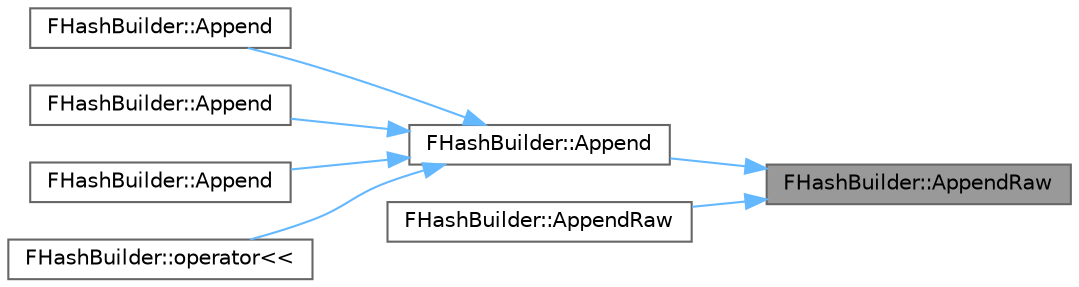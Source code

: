 digraph "FHashBuilder::AppendRaw"
{
 // INTERACTIVE_SVG=YES
 // LATEX_PDF_SIZE
  bgcolor="transparent";
  edge [fontname=Helvetica,fontsize=10,labelfontname=Helvetica,labelfontsize=10];
  node [fontname=Helvetica,fontsize=10,shape=box,height=0.2,width=0.4];
  rankdir="RL";
  Node1 [id="Node000001",label="FHashBuilder::AppendRaw",height=0.2,width=0.4,color="gray40", fillcolor="grey60", style="filled", fontcolor="black",tooltip=" "];
  Node1 -> Node2 [id="edge1_Node000001_Node000002",dir="back",color="steelblue1",style="solid",tooltip=" "];
  Node2 [id="Node000002",label="FHashBuilder::Append",height=0.2,width=0.4,color="grey40", fillcolor="white", style="filled",URL="$d5/d26/classFHashBuilder.html#aa4181cf58380beaab6bed5a3f020e1f8",tooltip=" "];
  Node2 -> Node3 [id="edge2_Node000002_Node000003",dir="back",color="steelblue1",style="solid",tooltip=" "];
  Node3 [id="Node000003",label="FHashBuilder::Append",height=0.2,width=0.4,color="grey40", fillcolor="white", style="filled",URL="$d5/d26/classFHashBuilder.html#a2568fcf9fffeed3d90f27286d6ac3522",tooltip=" "];
  Node2 -> Node4 [id="edge3_Node000002_Node000004",dir="back",color="steelblue1",style="solid",tooltip=" "];
  Node4 [id="Node000004",label="FHashBuilder::Append",height=0.2,width=0.4,color="grey40", fillcolor="white", style="filled",URL="$d5/d26/classFHashBuilder.html#ac548005ea9f3d3b74192e5b007e703af",tooltip=" "];
  Node2 -> Node5 [id="edge4_Node000002_Node000005",dir="back",color="steelblue1",style="solid",tooltip=" "];
  Node5 [id="Node000005",label="FHashBuilder::Append",height=0.2,width=0.4,color="grey40", fillcolor="white", style="filled",URL="$d5/d26/classFHashBuilder.html#a78b80479ad3ada18be03dec54d4878d1",tooltip=" "];
  Node2 -> Node6 [id="edge5_Node000002_Node000006",dir="back",color="steelblue1",style="solid",tooltip=" "];
  Node6 [id="Node000006",label="FHashBuilder::operator\<\<",height=0.2,width=0.4,color="grey40", fillcolor="white", style="filled",URL="$d5/d26/classFHashBuilder.html#a39201e4bed0eb372aa863184ee51dea0",tooltip=" "];
  Node1 -> Node7 [id="edge6_Node000001_Node000007",dir="back",color="steelblue1",style="solid",tooltip=" "];
  Node7 [id="Node000007",label="FHashBuilder::AppendRaw",height=0.2,width=0.4,color="grey40", fillcolor="white", style="filled",URL="$d5/d26/classFHashBuilder.html#a40ee9978cb3020e03d5eae43e7ba2e3f",tooltip=" "];
}
